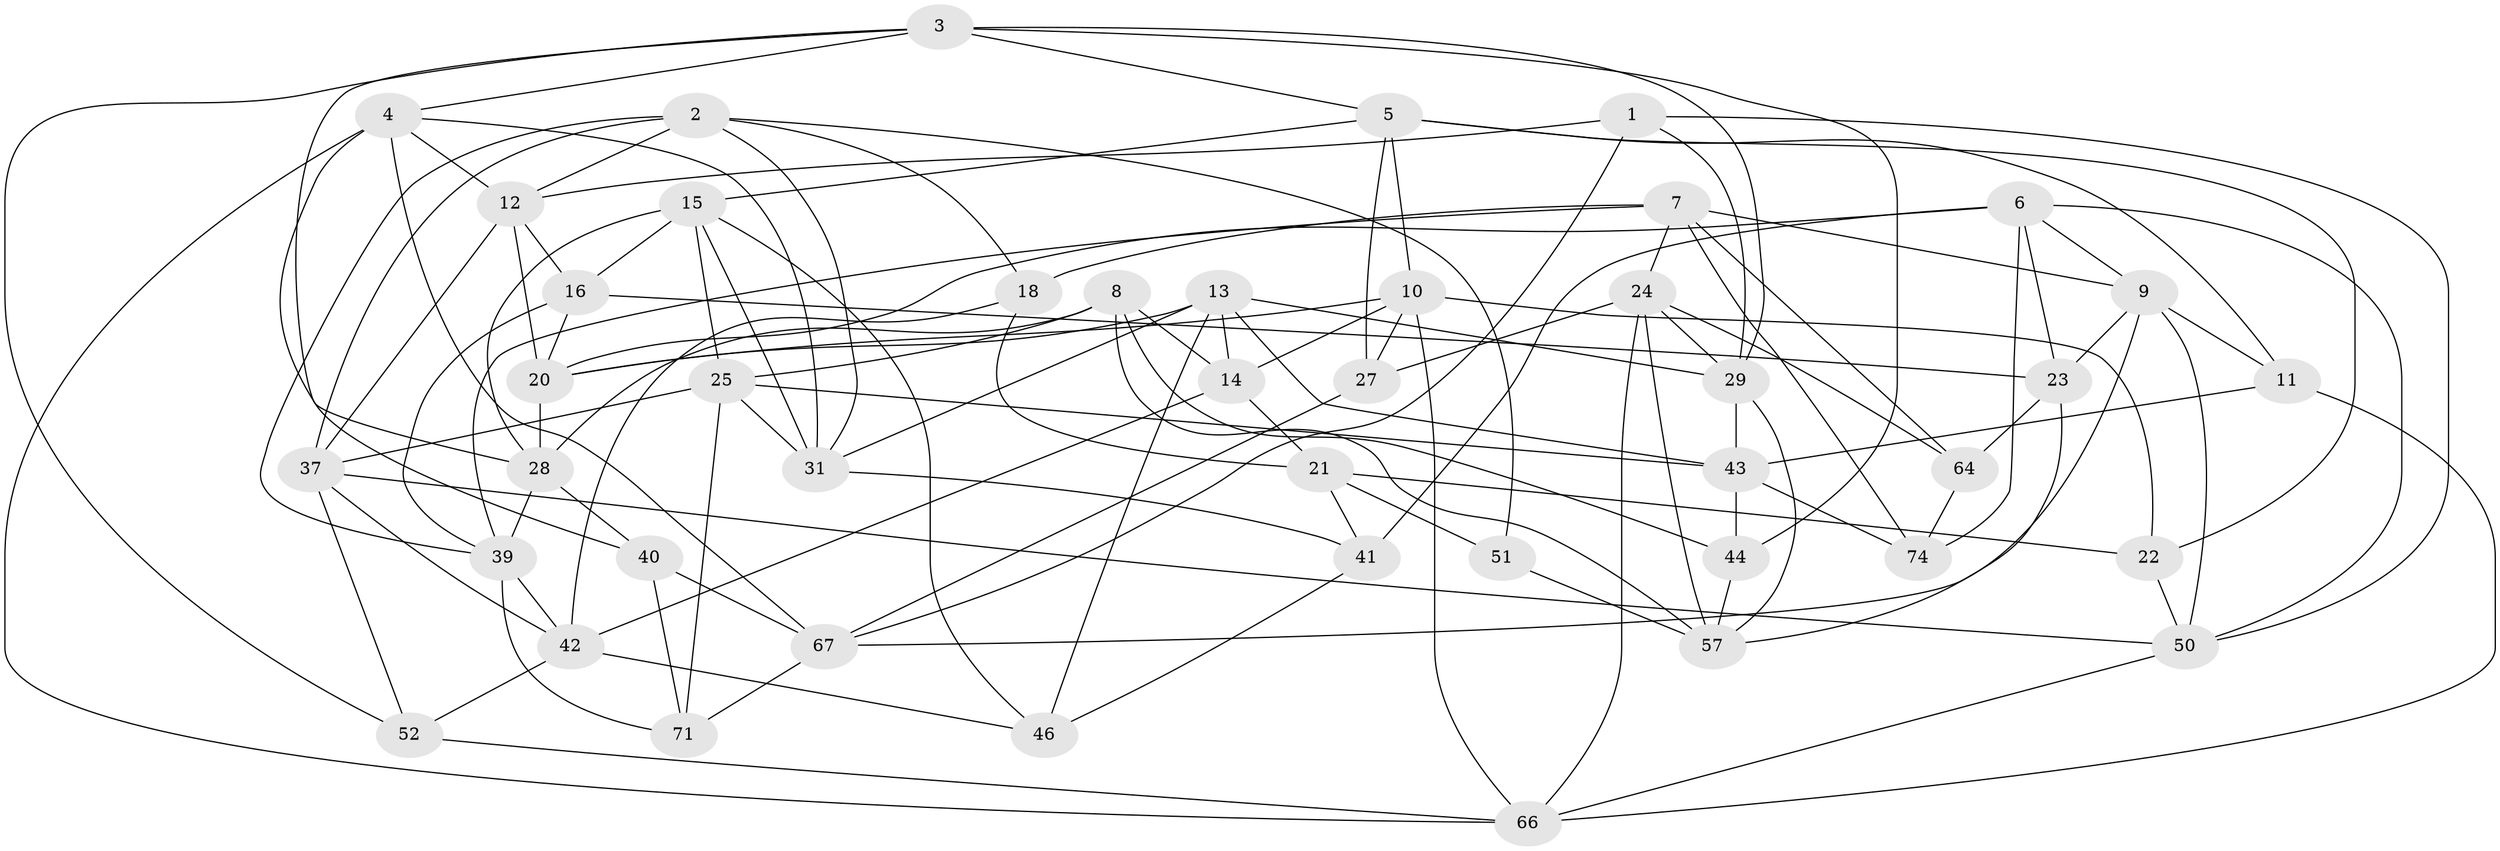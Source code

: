 // original degree distribution, {4: 1.0}
// Generated by graph-tools (version 1.1) at 2025/11/02/27/25 16:11:42]
// undirected, 44 vertices, 115 edges
graph export_dot {
graph [start="1"]
  node [color=gray90,style=filled];
  1;
  2 [super="+49"];
  3 [super="+73"];
  4 [super="+33"];
  5 [super="+61"];
  6 [super="+38"];
  7 [super="+54"];
  8 [super="+34"];
  9 [super="+19"];
  10 [super="+47"];
  11;
  12 [super="+59"];
  13 [super="+65"];
  14 [super="+63"];
  15 [super="+17"];
  16 [super="+56"];
  18;
  20 [super="+30"];
  21 [super="+62"];
  22;
  23 [super="+68"];
  24 [super="+72"];
  25 [super="+26"];
  27;
  28 [super="+32"];
  29 [super="+36"];
  31 [super="+35"];
  37 [super="+53"];
  39 [super="+45"];
  40;
  41;
  42 [super="+58"];
  43 [super="+48"];
  44;
  46;
  50 [super="+55"];
  51;
  52;
  57 [super="+60"];
  64;
  66 [super="+69"];
  67 [super="+70"];
  71;
  74;
  1 -- 29;
  1 -- 50;
  1 -- 67;
  1 -- 12;
  2 -- 39;
  2 -- 51;
  2 -- 18;
  2 -- 12;
  2 -- 31;
  2 -- 37;
  3 -- 52;
  3 -- 28;
  3 -- 4;
  3 -- 29;
  3 -- 44;
  3 -- 5;
  4 -- 40;
  4 -- 31;
  4 -- 67;
  4 -- 66;
  4 -- 12;
  5 -- 22;
  5 -- 11;
  5 -- 10;
  5 -- 27;
  5 -- 15;
  6 -- 23;
  6 -- 41;
  6 -- 74;
  6 -- 20;
  6 -- 50;
  6 -- 9;
  7 -- 18;
  7 -- 39;
  7 -- 24;
  7 -- 64;
  7 -- 9;
  7 -- 74;
  8 -- 25;
  8 -- 28;
  8 -- 57;
  8 -- 44;
  8 -- 14 [weight=2];
  9 -- 23;
  9 -- 11;
  9 -- 50;
  9 -- 67;
  10 -- 27;
  10 -- 22;
  10 -- 20;
  10 -- 14;
  10 -- 66;
  11 -- 66;
  11 -- 43;
  12 -- 20;
  12 -- 16;
  12 -- 37;
  13 -- 46;
  13 -- 29;
  13 -- 43;
  13 -- 14;
  13 -- 31;
  13 -- 20;
  14 -- 42;
  14 -- 21;
  15 -- 46;
  15 -- 16;
  15 -- 25;
  15 -- 28;
  15 -- 31;
  16 -- 39;
  16 -- 23 [weight=2];
  16 -- 20;
  18 -- 42;
  18 -- 21;
  20 -- 28;
  21 -- 51 [weight=2];
  21 -- 41;
  21 -- 22;
  22 -- 50;
  23 -- 64;
  23 -- 57;
  24 -- 57;
  24 -- 64;
  24 -- 66;
  24 -- 27;
  24 -- 29;
  25 -- 43;
  25 -- 71;
  25 -- 37;
  25 -- 31;
  27 -- 67;
  28 -- 40;
  28 -- 39;
  29 -- 43;
  29 -- 57;
  31 -- 41;
  37 -- 42;
  37 -- 52;
  37 -- 50;
  39 -- 42;
  39 -- 71;
  40 -- 67;
  40 -- 71;
  41 -- 46;
  42 -- 46;
  42 -- 52;
  43 -- 44;
  43 -- 74;
  44 -- 57;
  50 -- 66;
  51 -- 57;
  52 -- 66;
  64 -- 74;
  67 -- 71;
}

